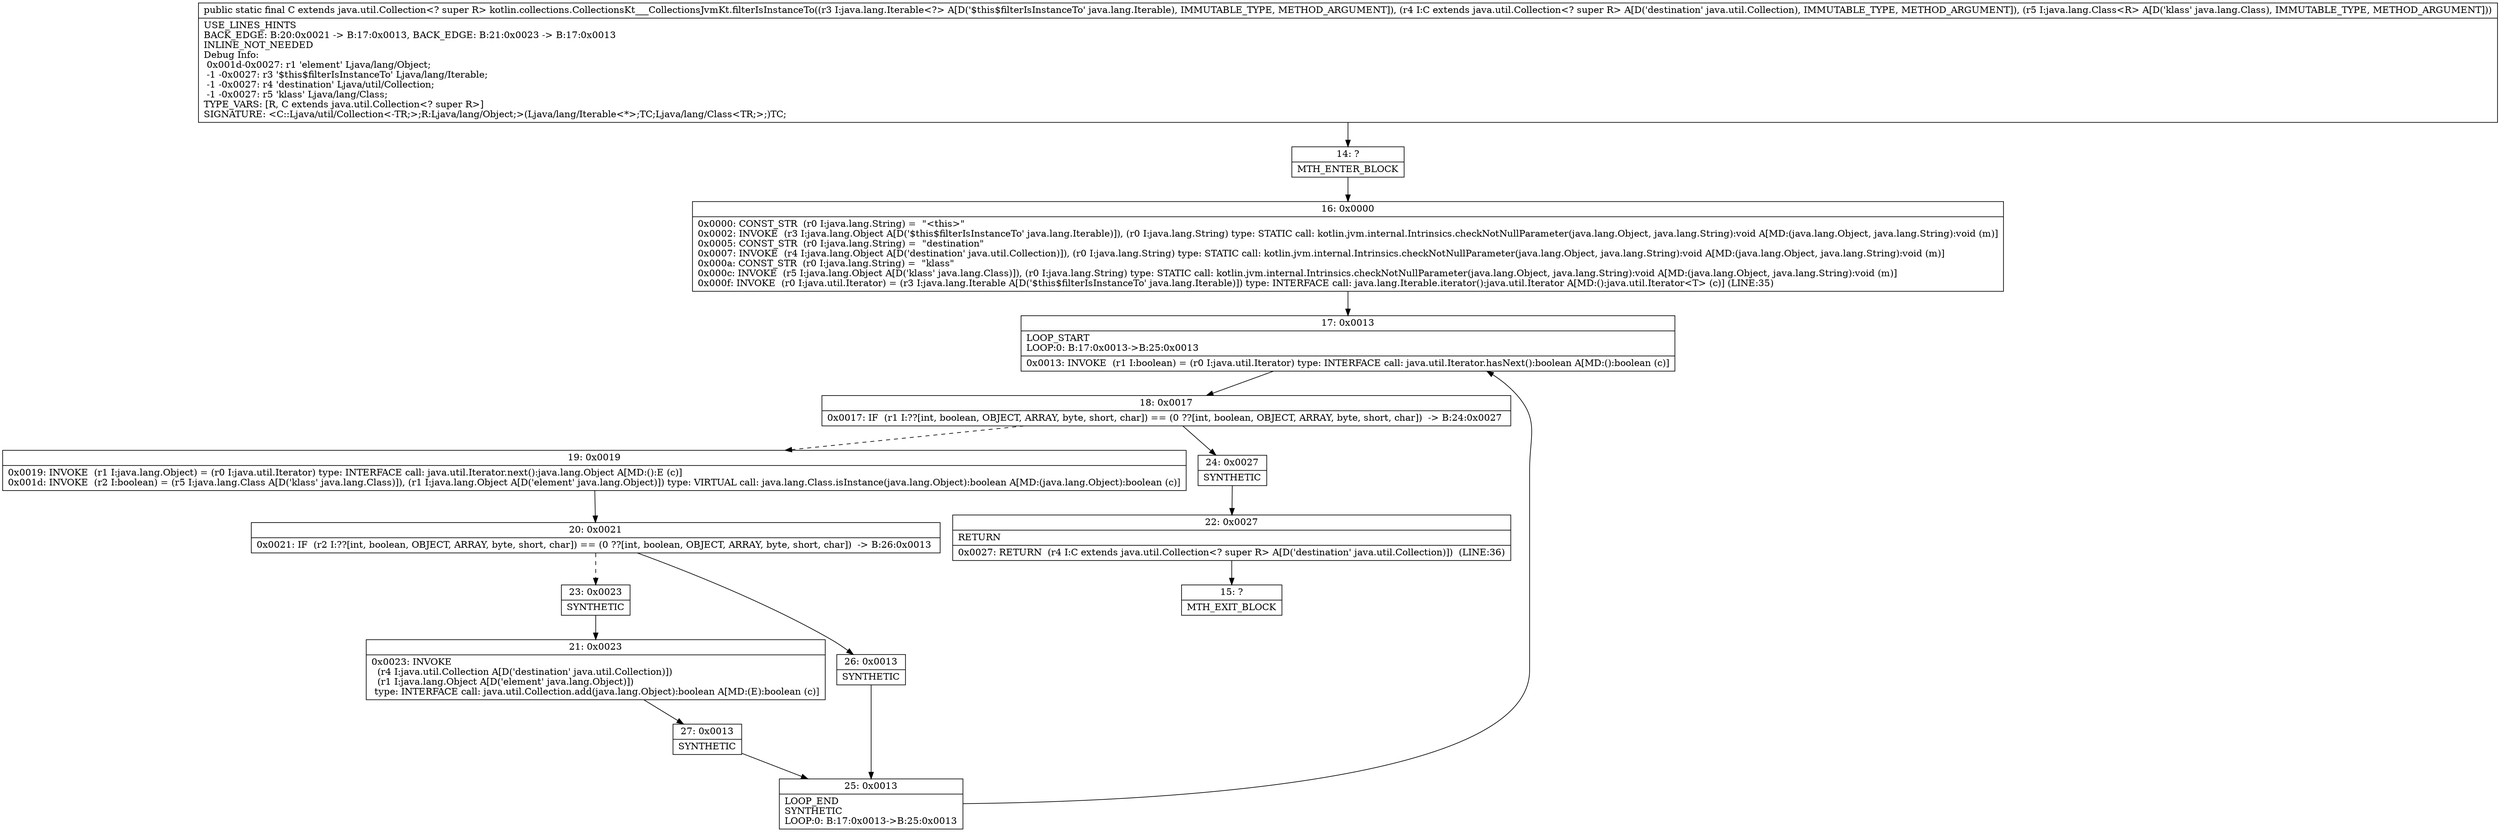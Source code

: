 digraph "CFG forkotlin.collections.CollectionsKt___CollectionsJvmKt.filterIsInstanceTo(Ljava\/lang\/Iterable;Ljava\/util\/Collection;Ljava\/lang\/Class;)Ljava\/util\/Collection;" {
Node_14 [shape=record,label="{14\:\ ?|MTH_ENTER_BLOCK\l}"];
Node_16 [shape=record,label="{16\:\ 0x0000|0x0000: CONST_STR  (r0 I:java.lang.String) =  \"\<this\>\" \l0x0002: INVOKE  (r3 I:java.lang.Object A[D('$this$filterIsInstanceTo' java.lang.Iterable)]), (r0 I:java.lang.String) type: STATIC call: kotlin.jvm.internal.Intrinsics.checkNotNullParameter(java.lang.Object, java.lang.String):void A[MD:(java.lang.Object, java.lang.String):void (m)]\l0x0005: CONST_STR  (r0 I:java.lang.String) =  \"destination\" \l0x0007: INVOKE  (r4 I:java.lang.Object A[D('destination' java.util.Collection)]), (r0 I:java.lang.String) type: STATIC call: kotlin.jvm.internal.Intrinsics.checkNotNullParameter(java.lang.Object, java.lang.String):void A[MD:(java.lang.Object, java.lang.String):void (m)]\l0x000a: CONST_STR  (r0 I:java.lang.String) =  \"klass\" \l0x000c: INVOKE  (r5 I:java.lang.Object A[D('klass' java.lang.Class)]), (r0 I:java.lang.String) type: STATIC call: kotlin.jvm.internal.Intrinsics.checkNotNullParameter(java.lang.Object, java.lang.String):void A[MD:(java.lang.Object, java.lang.String):void (m)]\l0x000f: INVOKE  (r0 I:java.util.Iterator) = (r3 I:java.lang.Iterable A[D('$this$filterIsInstanceTo' java.lang.Iterable)]) type: INTERFACE call: java.lang.Iterable.iterator():java.util.Iterator A[MD:():java.util.Iterator\<T\> (c)] (LINE:35)\l}"];
Node_17 [shape=record,label="{17\:\ 0x0013|LOOP_START\lLOOP:0: B:17:0x0013\-\>B:25:0x0013\l|0x0013: INVOKE  (r1 I:boolean) = (r0 I:java.util.Iterator) type: INTERFACE call: java.util.Iterator.hasNext():boolean A[MD:():boolean (c)]\l}"];
Node_18 [shape=record,label="{18\:\ 0x0017|0x0017: IF  (r1 I:??[int, boolean, OBJECT, ARRAY, byte, short, char]) == (0 ??[int, boolean, OBJECT, ARRAY, byte, short, char])  \-\> B:24:0x0027 \l}"];
Node_19 [shape=record,label="{19\:\ 0x0019|0x0019: INVOKE  (r1 I:java.lang.Object) = (r0 I:java.util.Iterator) type: INTERFACE call: java.util.Iterator.next():java.lang.Object A[MD:():E (c)]\l0x001d: INVOKE  (r2 I:boolean) = (r5 I:java.lang.Class A[D('klass' java.lang.Class)]), (r1 I:java.lang.Object A[D('element' java.lang.Object)]) type: VIRTUAL call: java.lang.Class.isInstance(java.lang.Object):boolean A[MD:(java.lang.Object):boolean (c)]\l}"];
Node_20 [shape=record,label="{20\:\ 0x0021|0x0021: IF  (r2 I:??[int, boolean, OBJECT, ARRAY, byte, short, char]) == (0 ??[int, boolean, OBJECT, ARRAY, byte, short, char])  \-\> B:26:0x0013 \l}"];
Node_23 [shape=record,label="{23\:\ 0x0023|SYNTHETIC\l}"];
Node_21 [shape=record,label="{21\:\ 0x0023|0x0023: INVOKE  \l  (r4 I:java.util.Collection A[D('destination' java.util.Collection)])\l  (r1 I:java.lang.Object A[D('element' java.lang.Object)])\l type: INTERFACE call: java.util.Collection.add(java.lang.Object):boolean A[MD:(E):boolean (c)]\l}"];
Node_27 [shape=record,label="{27\:\ 0x0013|SYNTHETIC\l}"];
Node_25 [shape=record,label="{25\:\ 0x0013|LOOP_END\lSYNTHETIC\lLOOP:0: B:17:0x0013\-\>B:25:0x0013\l}"];
Node_26 [shape=record,label="{26\:\ 0x0013|SYNTHETIC\l}"];
Node_24 [shape=record,label="{24\:\ 0x0027|SYNTHETIC\l}"];
Node_22 [shape=record,label="{22\:\ 0x0027|RETURN\l|0x0027: RETURN  (r4 I:C extends java.util.Collection\<? super R\> A[D('destination' java.util.Collection)])  (LINE:36)\l}"];
Node_15 [shape=record,label="{15\:\ ?|MTH_EXIT_BLOCK\l}"];
MethodNode[shape=record,label="{public static final C extends java.util.Collection\<? super R\> kotlin.collections.CollectionsKt___CollectionsJvmKt.filterIsInstanceTo((r3 I:java.lang.Iterable\<?\> A[D('$this$filterIsInstanceTo' java.lang.Iterable), IMMUTABLE_TYPE, METHOD_ARGUMENT]), (r4 I:C extends java.util.Collection\<? super R\> A[D('destination' java.util.Collection), IMMUTABLE_TYPE, METHOD_ARGUMENT]), (r5 I:java.lang.Class\<R\> A[D('klass' java.lang.Class), IMMUTABLE_TYPE, METHOD_ARGUMENT]))  | USE_LINES_HINTS\lBACK_EDGE: B:20:0x0021 \-\> B:17:0x0013, BACK_EDGE: B:21:0x0023 \-\> B:17:0x0013\lINLINE_NOT_NEEDED\lDebug Info:\l  0x001d\-0x0027: r1 'element' Ljava\/lang\/Object;\l  \-1 \-0x0027: r3 '$this$filterIsInstanceTo' Ljava\/lang\/Iterable;\l  \-1 \-0x0027: r4 'destination' Ljava\/util\/Collection;\l  \-1 \-0x0027: r5 'klass' Ljava\/lang\/Class;\lTYPE_VARS: [R, C extends java.util.Collection\<? super R\>]\lSIGNATURE: \<C::Ljava\/util\/Collection\<\-TR;\>;R:Ljava\/lang\/Object;\>(Ljava\/lang\/Iterable\<*\>;TC;Ljava\/lang\/Class\<TR;\>;)TC;\l}"];
MethodNode -> Node_14;Node_14 -> Node_16;
Node_16 -> Node_17;
Node_17 -> Node_18;
Node_18 -> Node_19[style=dashed];
Node_18 -> Node_24;
Node_19 -> Node_20;
Node_20 -> Node_23[style=dashed];
Node_20 -> Node_26;
Node_23 -> Node_21;
Node_21 -> Node_27;
Node_27 -> Node_25;
Node_25 -> Node_17;
Node_26 -> Node_25;
Node_24 -> Node_22;
Node_22 -> Node_15;
}

